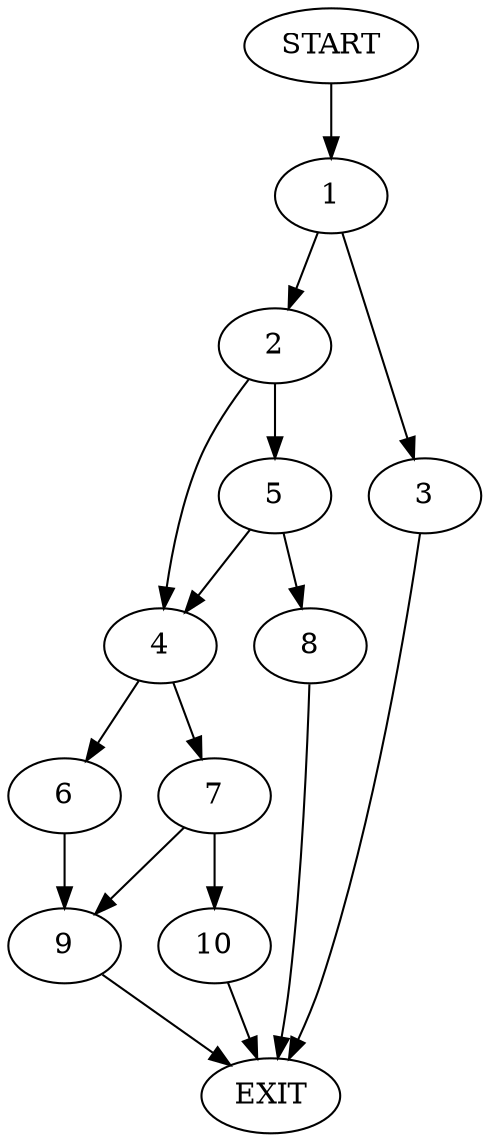 digraph {
0 [label="START"]
11 [label="EXIT"]
0 -> 1
1 -> 2
1 -> 3
3 -> 11
2 -> 4
2 -> 5
4 -> 6
4 -> 7
5 -> 4
5 -> 8
8 -> 11
7 -> 9
7 -> 10
6 -> 9
9 -> 11
10 -> 11
}

